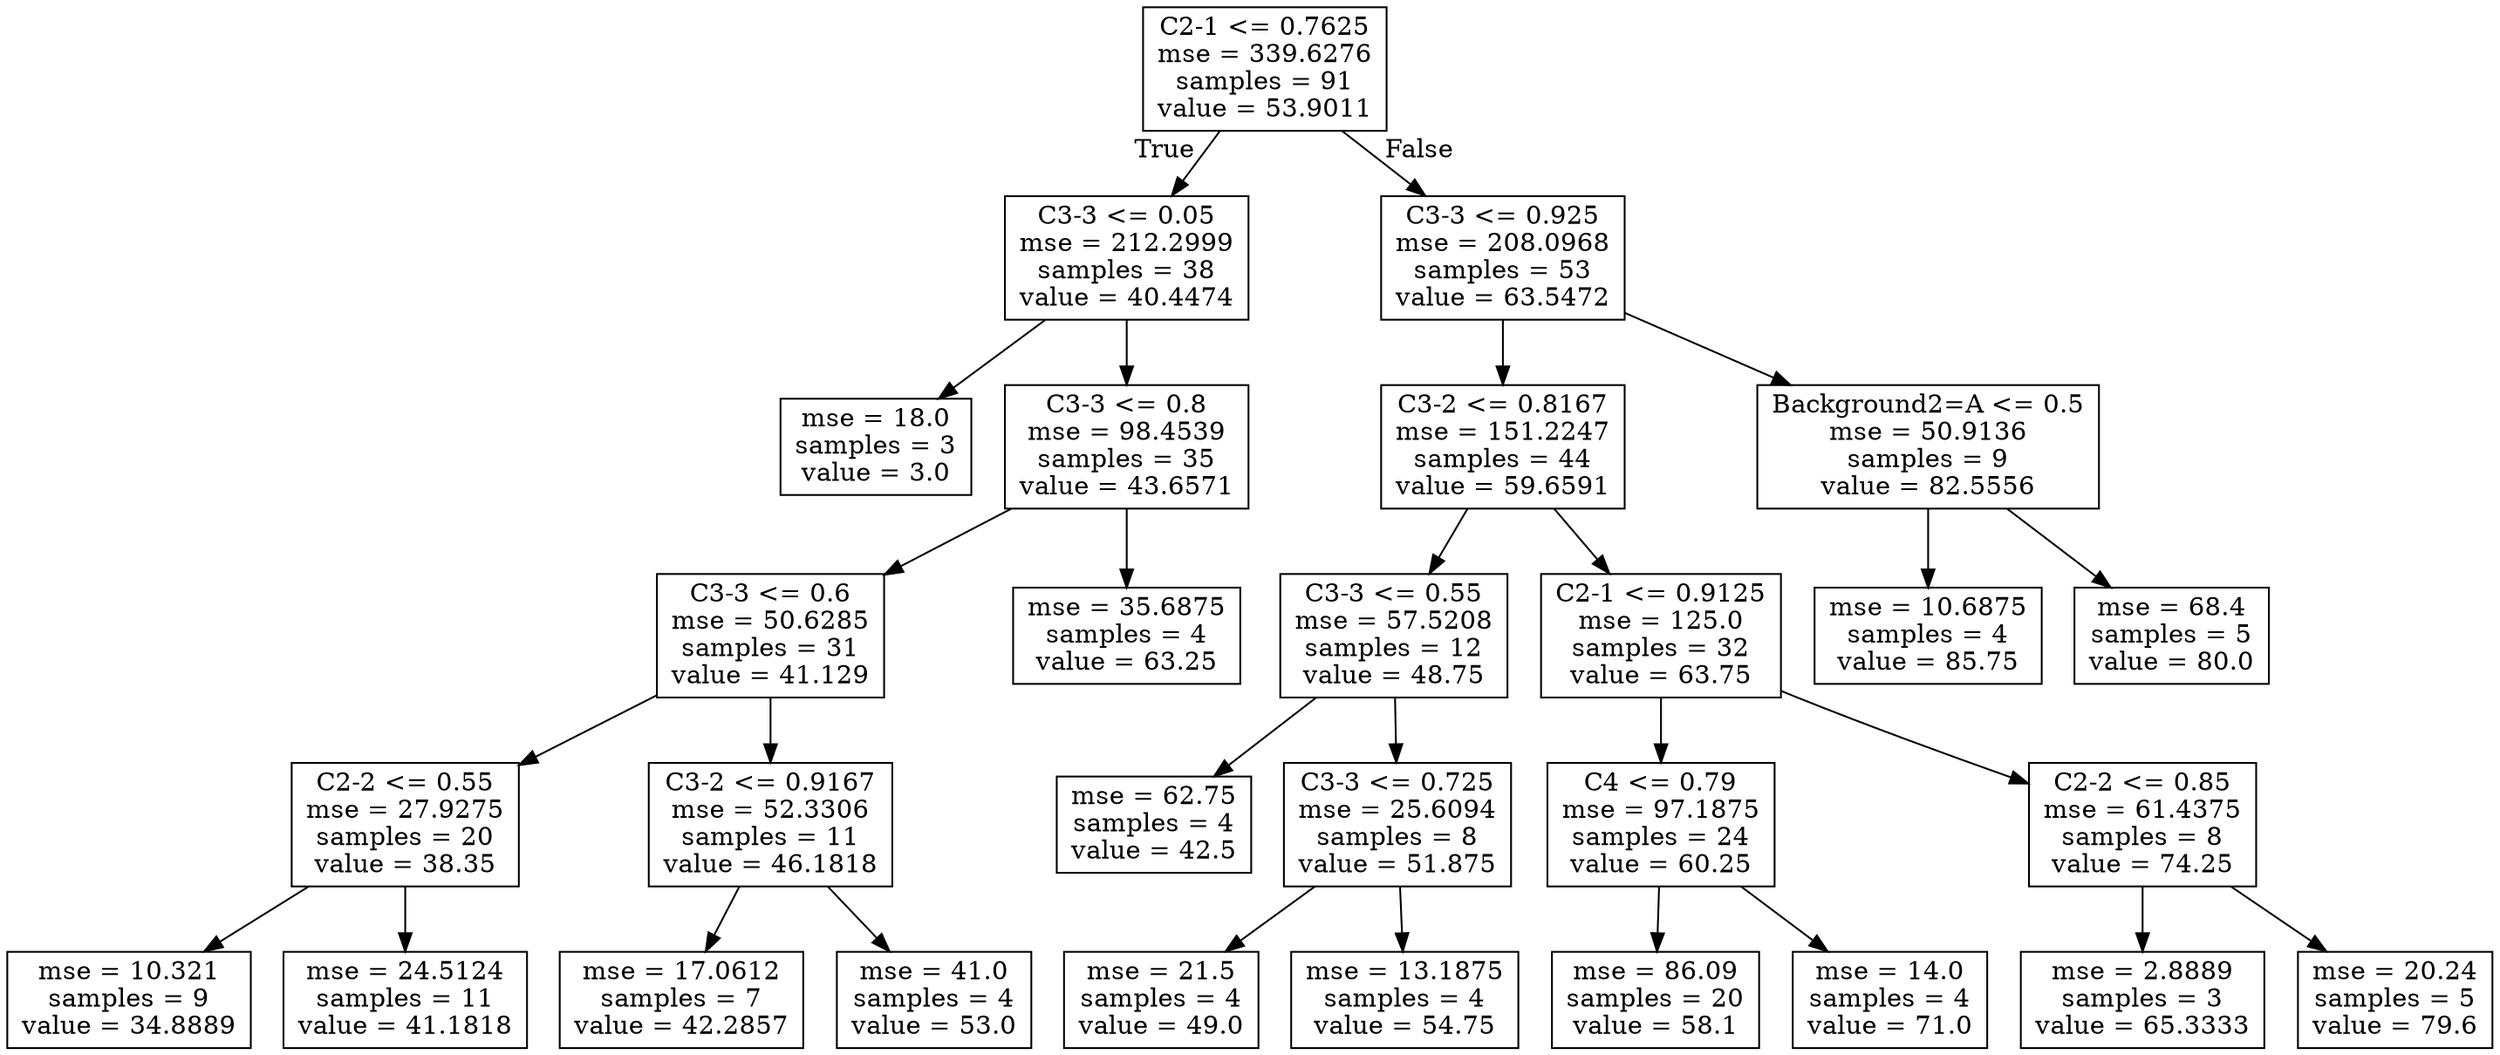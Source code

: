 digraph Tree {
node [shape=box] ;
0 [label="C2-1 <= 0.7625\nmse = 339.6276\nsamples = 91\nvalue = 53.9011"] ;
1 [label="C3-3 <= 0.05\nmse = 212.2999\nsamples = 38\nvalue = 40.4474"] ;
0 -> 1 [labeldistance=2.5, labelangle=45, headlabel="True"] ;
2 [label="mse = 18.0\nsamples = 3\nvalue = 3.0"] ;
1 -> 2 ;
3 [label="C3-3 <= 0.8\nmse = 98.4539\nsamples = 35\nvalue = 43.6571"] ;
1 -> 3 ;
4 [label="C3-3 <= 0.6\nmse = 50.6285\nsamples = 31\nvalue = 41.129"] ;
3 -> 4 ;
5 [label="C2-2 <= 0.55\nmse = 27.9275\nsamples = 20\nvalue = 38.35"] ;
4 -> 5 ;
6 [label="mse = 10.321\nsamples = 9\nvalue = 34.8889"] ;
5 -> 6 ;
7 [label="mse = 24.5124\nsamples = 11\nvalue = 41.1818"] ;
5 -> 7 ;
8 [label="C3-2 <= 0.9167\nmse = 52.3306\nsamples = 11\nvalue = 46.1818"] ;
4 -> 8 ;
9 [label="mse = 17.0612\nsamples = 7\nvalue = 42.2857"] ;
8 -> 9 ;
10 [label="mse = 41.0\nsamples = 4\nvalue = 53.0"] ;
8 -> 10 ;
11 [label="mse = 35.6875\nsamples = 4\nvalue = 63.25"] ;
3 -> 11 ;
12 [label="C3-3 <= 0.925\nmse = 208.0968\nsamples = 53\nvalue = 63.5472"] ;
0 -> 12 [labeldistance=2.5, labelangle=-45, headlabel="False"] ;
13 [label="C3-2 <= 0.8167\nmse = 151.2247\nsamples = 44\nvalue = 59.6591"] ;
12 -> 13 ;
14 [label="C3-3 <= 0.55\nmse = 57.5208\nsamples = 12\nvalue = 48.75"] ;
13 -> 14 ;
15 [label="mse = 62.75\nsamples = 4\nvalue = 42.5"] ;
14 -> 15 ;
16 [label="C3-3 <= 0.725\nmse = 25.6094\nsamples = 8\nvalue = 51.875"] ;
14 -> 16 ;
17 [label="mse = 21.5\nsamples = 4\nvalue = 49.0"] ;
16 -> 17 ;
18 [label="mse = 13.1875\nsamples = 4\nvalue = 54.75"] ;
16 -> 18 ;
19 [label="C2-1 <= 0.9125\nmse = 125.0\nsamples = 32\nvalue = 63.75"] ;
13 -> 19 ;
20 [label="C4 <= 0.79\nmse = 97.1875\nsamples = 24\nvalue = 60.25"] ;
19 -> 20 ;
21 [label="mse = 86.09\nsamples = 20\nvalue = 58.1"] ;
20 -> 21 ;
22 [label="mse = 14.0\nsamples = 4\nvalue = 71.0"] ;
20 -> 22 ;
23 [label="C2-2 <= 0.85\nmse = 61.4375\nsamples = 8\nvalue = 74.25"] ;
19 -> 23 ;
24 [label="mse = 2.8889\nsamples = 3\nvalue = 65.3333"] ;
23 -> 24 ;
25 [label="mse = 20.24\nsamples = 5\nvalue = 79.6"] ;
23 -> 25 ;
26 [label="Background2=A <= 0.5\nmse = 50.9136\nsamples = 9\nvalue = 82.5556"] ;
12 -> 26 ;
27 [label="mse = 10.6875\nsamples = 4\nvalue = 85.75"] ;
26 -> 27 ;
28 [label="mse = 68.4\nsamples = 5\nvalue = 80.0"] ;
26 -> 28 ;
}